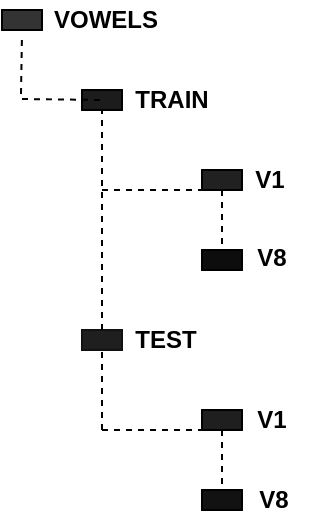 <mxfile version="12.8.5" type="github"><diagram id="tvDvFFg2lUcxn-1IZvrE" name="Page-1"><mxGraphModel dx="868" dy="433" grid="1" gridSize="10" guides="1" tooltips="1" connect="1" arrows="1" fold="1" page="1" pageScale="1" pageWidth="850" pageHeight="1100" math="0" shadow="0"><root><mxCell id="0"/><mxCell id="1" parent="0"/><mxCell id="vGBVIvLzlN2dZ7NsqdX4-1" value="" style="rounded=0;whiteSpace=wrap;html=1;fillColor=#333333;" vertex="1" parent="1"><mxGeometry x="120" y="70" width="20" height="10" as="geometry"/></mxCell><mxCell id="vGBVIvLzlN2dZ7NsqdX4-3" value="VOWELS" style="text;html=1;strokeColor=none;fillColor=none;align=center;verticalAlign=middle;whiteSpace=wrap;rounded=0;fontStyle=1" vertex="1" parent="1"><mxGeometry x="152" y="65" width="40" height="20" as="geometry"/></mxCell><mxCell id="vGBVIvLzlN2dZ7NsqdX4-4" value="" style="rounded=0;whiteSpace=wrap;html=1;fillColor=#1C1C1C;" vertex="1" parent="1"><mxGeometry x="160" y="110" width="20" height="10" as="geometry"/></mxCell><mxCell id="vGBVIvLzlN2dZ7NsqdX4-7" value="TRAIN" style="text;html=1;strokeColor=none;fillColor=none;align=center;verticalAlign=middle;whiteSpace=wrap;rounded=0;fontStyle=1" vertex="1" parent="1"><mxGeometry x="185" y="105" width="40" height="20" as="geometry"/></mxCell><mxCell id="vGBVIvLzlN2dZ7NsqdX4-8" value="" style="rounded=0;whiteSpace=wrap;html=1;fillColor=#212121;" vertex="1" parent="1"><mxGeometry x="220" y="150" width="20" height="10" as="geometry"/></mxCell><mxCell id="vGBVIvLzlN2dZ7NsqdX4-9" value="V1" style="text;html=1;strokeColor=none;fillColor=none;align=center;verticalAlign=middle;whiteSpace=wrap;rounded=0;fontStyle=1" vertex="1" parent="1"><mxGeometry x="234" y="145" width="40" height="20" as="geometry"/></mxCell><mxCell id="vGBVIvLzlN2dZ7NsqdX4-10" value="" style="rounded=0;whiteSpace=wrap;html=1;fillColor=#0D0D0D;" vertex="1" parent="1"><mxGeometry x="220" y="190" width="20" height="10" as="geometry"/></mxCell><mxCell id="vGBVIvLzlN2dZ7NsqdX4-11" value="V8" style="text;html=1;strokeColor=none;fillColor=none;align=center;verticalAlign=middle;whiteSpace=wrap;rounded=0;fontStyle=1" vertex="1" parent="1"><mxGeometry x="235" y="184" width="40" height="20" as="geometry"/></mxCell><mxCell id="vGBVIvLzlN2dZ7NsqdX4-12" value="" style="rounded=0;whiteSpace=wrap;html=1;strokeColor=#121212;fillColor=#1F1F1F;" vertex="1" parent="1"><mxGeometry x="160" y="230" width="20" height="10" as="geometry"/></mxCell><mxCell id="vGBVIvLzlN2dZ7NsqdX4-13" value="TEST" style="text;html=1;strokeColor=none;fillColor=none;align=center;verticalAlign=middle;whiteSpace=wrap;rounded=0;fontStyle=1" vertex="1" parent="1"><mxGeometry x="182" y="225" width="40" height="20" as="geometry"/></mxCell><mxCell id="vGBVIvLzlN2dZ7NsqdX4-15" value="" style="rounded=0;whiteSpace=wrap;html=1;fillColor=#1F1F1F;" vertex="1" parent="1"><mxGeometry x="220" y="270" width="20" height="10" as="geometry"/></mxCell><mxCell id="vGBVIvLzlN2dZ7NsqdX4-16" value="V1" style="text;html=1;strokeColor=none;fillColor=none;align=center;verticalAlign=middle;whiteSpace=wrap;rounded=0;fontStyle=1" vertex="1" parent="1"><mxGeometry x="235" y="265" width="40" height="20" as="geometry"/></mxCell><mxCell id="vGBVIvLzlN2dZ7NsqdX4-17" value="V8" style="text;html=1;strokeColor=none;fillColor=none;align=center;verticalAlign=middle;whiteSpace=wrap;rounded=0;fontStyle=1" vertex="1" parent="1"><mxGeometry x="236" y="305" width="40" height="20" as="geometry"/></mxCell><mxCell id="vGBVIvLzlN2dZ7NsqdX4-18" value="" style="rounded=0;whiteSpace=wrap;html=1;fillColor=#121212;" vertex="1" parent="1"><mxGeometry x="220" y="310" width="20" height="10" as="geometry"/></mxCell><mxCell id="vGBVIvLzlN2dZ7NsqdX4-19" value="" style="endArrow=none;dashed=1;html=1;" edge="1" parent="1"><mxGeometry width="50" height="50" relative="1" as="geometry"><mxPoint x="129.5" y="112" as="sourcePoint"/><mxPoint x="130" y="82" as="targetPoint"/></mxGeometry></mxCell><mxCell id="vGBVIvLzlN2dZ7NsqdX4-20" value="" style="endArrow=none;dashed=1;html=1;" edge="1" parent="1"><mxGeometry width="50" height="50" relative="1" as="geometry"><mxPoint x="130" y="114.5" as="sourcePoint"/><mxPoint x="170" y="115" as="targetPoint"/></mxGeometry></mxCell><mxCell id="vGBVIvLzlN2dZ7NsqdX4-21" value="" style="endArrow=none;dashed=1;html=1;exitX=0.5;exitY=0;exitDx=0;exitDy=0;" edge="1" parent="1" source="vGBVIvLzlN2dZ7NsqdX4-12"><mxGeometry width="50" height="50" relative="1" as="geometry"><mxPoint x="120" y="170" as="sourcePoint"/><mxPoint x="170" y="120" as="targetPoint"/></mxGeometry></mxCell><mxCell id="vGBVIvLzlN2dZ7NsqdX4-22" value="" style="endArrow=none;dashed=1;html=1;entryX=0;entryY=1;entryDx=0;entryDy=0;" edge="1" parent="1" target="vGBVIvLzlN2dZ7NsqdX4-8"><mxGeometry width="50" height="50" relative="1" as="geometry"><mxPoint x="170" y="160" as="sourcePoint"/><mxPoint x="220" y="110" as="targetPoint"/></mxGeometry></mxCell><mxCell id="vGBVIvLzlN2dZ7NsqdX4-23" value="" style="endArrow=none;dashed=1;html=1;entryX=0.5;entryY=0;entryDx=0;entryDy=0;exitX=0.5;exitY=1;exitDx=0;exitDy=0;" edge="1" parent="1" source="vGBVIvLzlN2dZ7NsqdX4-8" target="vGBVIvLzlN2dZ7NsqdX4-10"><mxGeometry width="50" height="50" relative="1" as="geometry"><mxPoint x="230" y="170" as="sourcePoint"/><mxPoint x="260" y="170" as="targetPoint"/></mxGeometry></mxCell><mxCell id="vGBVIvLzlN2dZ7NsqdX4-24" value="" style="endArrow=none;dashed=1;html=1;" edge="1" parent="1"><mxGeometry width="50" height="50" relative="1" as="geometry"><mxPoint x="170" y="280" as="sourcePoint"/><mxPoint x="170" y="240" as="targetPoint"/></mxGeometry></mxCell><mxCell id="vGBVIvLzlN2dZ7NsqdX4-25" value="" style="endArrow=none;dashed=1;html=1;entryX=0;entryY=1;entryDx=0;entryDy=0;" edge="1" parent="1" target="vGBVIvLzlN2dZ7NsqdX4-15"><mxGeometry width="50" height="50" relative="1" as="geometry"><mxPoint x="170" y="280" as="sourcePoint"/><mxPoint x="220" y="230" as="targetPoint"/></mxGeometry></mxCell><mxCell id="vGBVIvLzlN2dZ7NsqdX4-26" value="" style="endArrow=none;dashed=1;html=1;entryX=0.5;entryY=0;entryDx=0;entryDy=0;exitX=0.5;exitY=1;exitDx=0;exitDy=0;" edge="1" parent="1" source="vGBVIvLzlN2dZ7NsqdX4-15" target="vGBVIvLzlN2dZ7NsqdX4-18"><mxGeometry width="50" height="50" relative="1" as="geometry"><mxPoint x="210" y="299" as="sourcePoint"/><mxPoint x="260" y="299" as="targetPoint"/></mxGeometry></mxCell></root></mxGraphModel></diagram></mxfile>